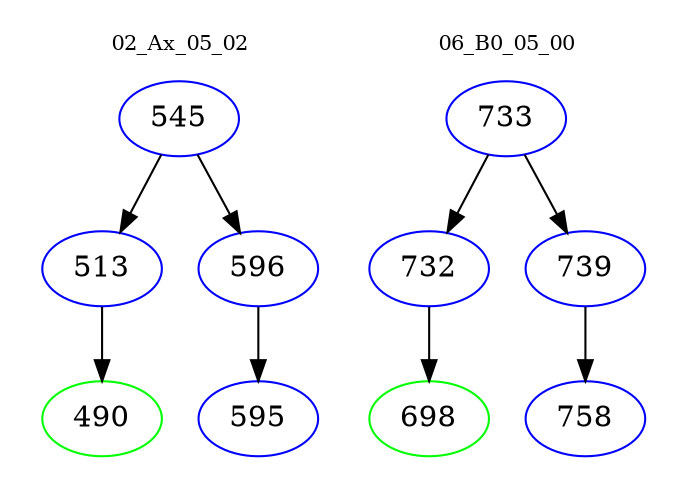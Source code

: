 digraph{
subgraph cluster_0 {
color = white
label = "02_Ax_05_02";
fontsize=10;
T0_545 [label="545", color="blue"]
T0_545 -> T0_513 [color="black"]
T0_513 [label="513", color="blue"]
T0_513 -> T0_490 [color="black"]
T0_490 [label="490", color="green"]
T0_545 -> T0_596 [color="black"]
T0_596 [label="596", color="blue"]
T0_596 -> T0_595 [color="black"]
T0_595 [label="595", color="blue"]
}
subgraph cluster_1 {
color = white
label = "06_B0_05_00";
fontsize=10;
T1_733 [label="733", color="blue"]
T1_733 -> T1_732 [color="black"]
T1_732 [label="732", color="blue"]
T1_732 -> T1_698 [color="black"]
T1_698 [label="698", color="green"]
T1_733 -> T1_739 [color="black"]
T1_739 [label="739", color="blue"]
T1_739 -> T1_758 [color="black"]
T1_758 [label="758", color="blue"]
}
}
